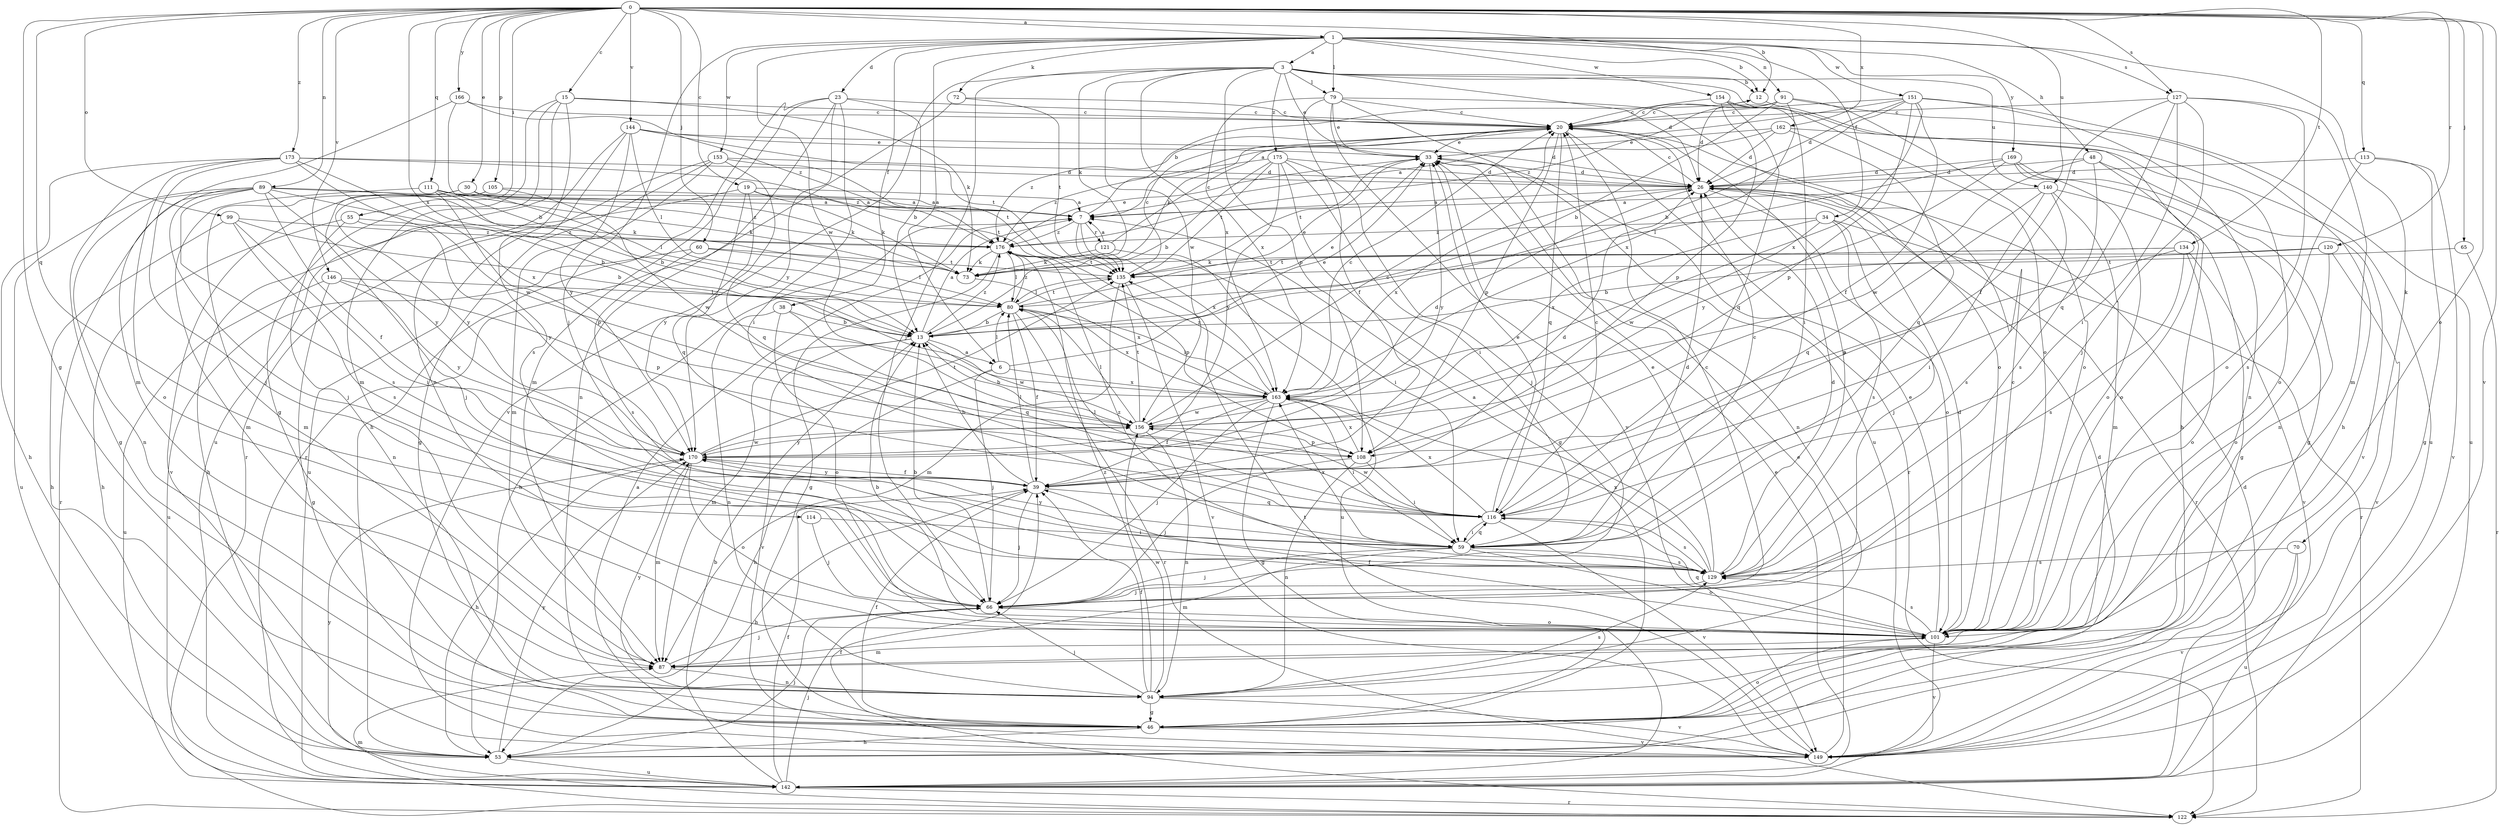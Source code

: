 strict digraph  {
0;
1;
3;
6;
7;
12;
13;
15;
19;
20;
23;
26;
30;
33;
34;
38;
39;
46;
48;
53;
55;
59;
60;
65;
66;
70;
72;
73;
79;
80;
87;
89;
91;
94;
99;
101;
105;
108;
111;
113;
114;
116;
120;
121;
122;
127;
129;
134;
135;
140;
142;
144;
146;
149;
151;
153;
154;
156;
162;
163;
166;
169;
170;
173;
175;
176;
0 -> 1  [label=a];
0 -> 12  [label=b];
0 -> 15  [label=c];
0 -> 19  [label=c];
0 -> 30  [label=e];
0 -> 46  [label=g];
0 -> 55  [label=i];
0 -> 60  [label=j];
0 -> 65  [label=j];
0 -> 89  [label=n];
0 -> 99  [label=o];
0 -> 101  [label=o];
0 -> 105  [label=p];
0 -> 111  [label=q];
0 -> 113  [label=q];
0 -> 114  [label=q];
0 -> 120  [label=r];
0 -> 127  [label=s];
0 -> 134  [label=t];
0 -> 140  [label=u];
0 -> 144  [label=v];
0 -> 146  [label=v];
0 -> 149  [label=v];
0 -> 162  [label=x];
0 -> 163  [label=x];
0 -> 166  [label=y];
0 -> 173  [label=z];
1 -> 3  [label=a];
1 -> 6  [label=a];
1 -> 12  [label=b];
1 -> 23  [label=d];
1 -> 34  [label=f];
1 -> 38  [label=f];
1 -> 48  [label=h];
1 -> 66  [label=j];
1 -> 70  [label=k];
1 -> 72  [label=k];
1 -> 79  [label=l];
1 -> 91  [label=n];
1 -> 127  [label=s];
1 -> 151  [label=w];
1 -> 153  [label=w];
1 -> 154  [label=w];
1 -> 156  [label=w];
1 -> 169  [label=y];
3 -> 12  [label=b];
3 -> 26  [label=d];
3 -> 33  [label=e];
3 -> 66  [label=j];
3 -> 73  [label=k];
3 -> 79  [label=l];
3 -> 101  [label=o];
3 -> 108  [label=p];
3 -> 140  [label=u];
3 -> 149  [label=v];
3 -> 156  [label=w];
3 -> 163  [label=x];
3 -> 175  [label=z];
6 -> 33  [label=e];
6 -> 53  [label=h];
6 -> 66  [label=j];
6 -> 80  [label=l];
6 -> 163  [label=x];
7 -> 12  [label=b];
7 -> 53  [label=h];
7 -> 59  [label=i];
7 -> 121  [label=r];
7 -> 163  [label=x];
7 -> 176  [label=z];
12 -> 20  [label=c];
12 -> 142  [label=u];
13 -> 6  [label=a];
13 -> 7  [label=a];
13 -> 33  [label=e];
13 -> 87  [label=m];
13 -> 149  [label=v];
13 -> 156  [label=w];
13 -> 176  [label=z];
15 -> 20  [label=c];
15 -> 46  [label=g];
15 -> 73  [label=k];
15 -> 87  [label=m];
15 -> 122  [label=r];
15 -> 142  [label=u];
19 -> 7  [label=a];
19 -> 53  [label=h];
19 -> 73  [label=k];
19 -> 116  [label=q];
19 -> 135  [label=t];
19 -> 170  [label=y];
20 -> 33  [label=e];
20 -> 73  [label=k];
20 -> 108  [label=p];
20 -> 116  [label=q];
20 -> 122  [label=r];
20 -> 129  [label=s];
20 -> 176  [label=z];
23 -> 13  [label=b];
23 -> 20  [label=c];
23 -> 53  [label=h];
23 -> 59  [label=i];
23 -> 87  [label=m];
23 -> 94  [label=n];
23 -> 170  [label=y];
26 -> 7  [label=a];
26 -> 20  [label=c];
26 -> 101  [label=o];
26 -> 122  [label=r];
26 -> 163  [label=x];
30 -> 7  [label=a];
30 -> 66  [label=j];
30 -> 73  [label=k];
30 -> 80  [label=l];
30 -> 87  [label=m];
33 -> 26  [label=d];
33 -> 94  [label=n];
33 -> 135  [label=t];
33 -> 170  [label=y];
34 -> 66  [label=j];
34 -> 122  [label=r];
34 -> 129  [label=s];
34 -> 156  [label=w];
34 -> 163  [label=x];
34 -> 176  [label=z];
38 -> 13  [label=b];
38 -> 94  [label=n];
38 -> 101  [label=o];
38 -> 116  [label=q];
39 -> 13  [label=b];
39 -> 26  [label=d];
39 -> 53  [label=h];
39 -> 66  [label=j];
39 -> 80  [label=l];
39 -> 116  [label=q];
39 -> 170  [label=y];
46 -> 26  [label=d];
46 -> 39  [label=f];
46 -> 53  [label=h];
46 -> 101  [label=o];
46 -> 149  [label=v];
48 -> 26  [label=d];
48 -> 94  [label=n];
48 -> 101  [label=o];
48 -> 129  [label=s];
48 -> 156  [label=w];
53 -> 66  [label=j];
53 -> 142  [label=u];
53 -> 170  [label=y];
55 -> 53  [label=h];
55 -> 94  [label=n];
55 -> 170  [label=y];
55 -> 176  [label=z];
59 -> 20  [label=c];
59 -> 26  [label=d];
59 -> 66  [label=j];
59 -> 87  [label=m];
59 -> 101  [label=o];
59 -> 116  [label=q];
59 -> 129  [label=s];
59 -> 163  [label=x];
59 -> 170  [label=y];
60 -> 80  [label=l];
60 -> 129  [label=s];
60 -> 135  [label=t];
60 -> 142  [label=u];
65 -> 122  [label=r];
65 -> 135  [label=t];
66 -> 13  [label=b];
66 -> 20  [label=c];
66 -> 101  [label=o];
70 -> 129  [label=s];
70 -> 142  [label=u];
70 -> 149  [label=v];
72 -> 20  [label=c];
72 -> 122  [label=r];
72 -> 135  [label=t];
73 -> 163  [label=x];
79 -> 20  [label=c];
79 -> 33  [label=e];
79 -> 39  [label=f];
79 -> 101  [label=o];
79 -> 142  [label=u];
79 -> 149  [label=v];
79 -> 163  [label=x];
80 -> 13  [label=b];
80 -> 33  [label=e];
80 -> 39  [label=f];
80 -> 122  [label=r];
80 -> 135  [label=t];
80 -> 163  [label=x];
80 -> 176  [label=z];
87 -> 66  [label=j];
87 -> 94  [label=n];
89 -> 7  [label=a];
89 -> 13  [label=b];
89 -> 39  [label=f];
89 -> 66  [label=j];
89 -> 73  [label=k];
89 -> 94  [label=n];
89 -> 122  [label=r];
89 -> 129  [label=s];
89 -> 142  [label=u];
89 -> 170  [label=y];
91 -> 13  [label=b];
91 -> 20  [label=c];
91 -> 26  [label=d];
91 -> 53  [label=h];
91 -> 101  [label=o];
91 -> 163  [label=x];
91 -> 176  [label=z];
94 -> 39  [label=f];
94 -> 46  [label=g];
94 -> 66  [label=j];
94 -> 129  [label=s];
94 -> 149  [label=v];
94 -> 156  [label=w];
94 -> 170  [label=y];
94 -> 176  [label=z];
99 -> 13  [label=b];
99 -> 53  [label=h];
99 -> 59  [label=i];
99 -> 129  [label=s];
99 -> 176  [label=z];
101 -> 13  [label=b];
101 -> 20  [label=c];
101 -> 26  [label=d];
101 -> 33  [label=e];
101 -> 39  [label=f];
101 -> 87  [label=m];
101 -> 116  [label=q];
101 -> 129  [label=s];
101 -> 149  [label=v];
105 -> 7  [label=a];
105 -> 149  [label=v];
105 -> 156  [label=w];
105 -> 170  [label=y];
108 -> 59  [label=i];
108 -> 66  [label=j];
108 -> 94  [label=n];
108 -> 163  [label=x];
111 -> 7  [label=a];
111 -> 13  [label=b];
111 -> 73  [label=k];
111 -> 87  [label=m];
111 -> 108  [label=p];
111 -> 176  [label=z];
113 -> 26  [label=d];
113 -> 46  [label=g];
113 -> 129  [label=s];
113 -> 149  [label=v];
114 -> 59  [label=i];
114 -> 66  [label=j];
116 -> 20  [label=c];
116 -> 33  [label=e];
116 -> 59  [label=i];
116 -> 80  [label=l];
116 -> 129  [label=s];
116 -> 149  [label=v];
116 -> 156  [label=w];
116 -> 163  [label=x];
120 -> 13  [label=b];
120 -> 101  [label=o];
120 -> 135  [label=t];
120 -> 149  [label=v];
121 -> 7  [label=a];
121 -> 20  [label=c];
121 -> 73  [label=k];
121 -> 142  [label=u];
122 -> 39  [label=f];
122 -> 87  [label=m];
127 -> 20  [label=c];
127 -> 39  [label=f];
127 -> 59  [label=i];
127 -> 66  [label=j];
127 -> 87  [label=m];
127 -> 101  [label=o];
127 -> 116  [label=q];
129 -> 7  [label=a];
129 -> 26  [label=d];
129 -> 33  [label=e];
129 -> 66  [label=j];
129 -> 163  [label=x];
129 -> 176  [label=z];
134 -> 73  [label=k];
134 -> 101  [label=o];
134 -> 108  [label=p];
134 -> 129  [label=s];
134 -> 135  [label=t];
134 -> 149  [label=v];
135 -> 20  [label=c];
135 -> 80  [label=l];
135 -> 87  [label=m];
135 -> 149  [label=v];
140 -> 7  [label=a];
140 -> 46  [label=g];
140 -> 59  [label=i];
140 -> 87  [label=m];
140 -> 116  [label=q];
140 -> 129  [label=s];
142 -> 13  [label=b];
142 -> 26  [label=d];
142 -> 33  [label=e];
142 -> 39  [label=f];
142 -> 66  [label=j];
142 -> 122  [label=r];
142 -> 170  [label=y];
144 -> 26  [label=d];
144 -> 33  [label=e];
144 -> 80  [label=l];
144 -> 101  [label=o];
144 -> 129  [label=s];
144 -> 135  [label=t];
144 -> 170  [label=y];
146 -> 46  [label=g];
146 -> 80  [label=l];
146 -> 108  [label=p];
146 -> 142  [label=u];
146 -> 170  [label=y];
149 -> 7  [label=a];
149 -> 33  [label=e];
149 -> 135  [label=t];
151 -> 7  [label=a];
151 -> 13  [label=b];
151 -> 20  [label=c];
151 -> 26  [label=d];
151 -> 39  [label=f];
151 -> 94  [label=n];
151 -> 108  [label=p];
151 -> 142  [label=u];
151 -> 163  [label=x];
153 -> 26  [label=d];
153 -> 46  [label=g];
153 -> 87  [label=m];
153 -> 116  [label=q];
153 -> 135  [label=t];
153 -> 142  [label=u];
154 -> 20  [label=c];
154 -> 53  [label=h];
154 -> 59  [label=i];
154 -> 108  [label=p];
154 -> 116  [label=q];
156 -> 13  [label=b];
156 -> 20  [label=c];
156 -> 26  [label=d];
156 -> 80  [label=l];
156 -> 94  [label=n];
156 -> 108  [label=p];
156 -> 135  [label=t];
156 -> 170  [label=y];
162 -> 7  [label=a];
162 -> 26  [label=d];
162 -> 33  [label=e];
162 -> 101  [label=o];
162 -> 116  [label=q];
163 -> 20  [label=c];
163 -> 39  [label=f];
163 -> 46  [label=g];
163 -> 59  [label=i];
163 -> 66  [label=j];
163 -> 80  [label=l];
163 -> 156  [label=w];
163 -> 176  [label=z];
166 -> 13  [label=b];
166 -> 20  [label=c];
166 -> 87  [label=m];
166 -> 176  [label=z];
169 -> 26  [label=d];
169 -> 46  [label=g];
169 -> 80  [label=l];
169 -> 101  [label=o];
169 -> 149  [label=v];
169 -> 170  [label=y];
170 -> 39  [label=f];
170 -> 53  [label=h];
170 -> 87  [label=m];
170 -> 101  [label=o];
170 -> 135  [label=t];
170 -> 156  [label=w];
173 -> 26  [label=d];
173 -> 46  [label=g];
173 -> 53  [label=h];
173 -> 66  [label=j];
173 -> 101  [label=o];
173 -> 156  [label=w];
173 -> 163  [label=x];
173 -> 176  [label=z];
175 -> 13  [label=b];
175 -> 26  [label=d];
175 -> 46  [label=g];
175 -> 59  [label=i];
175 -> 66  [label=j];
175 -> 135  [label=t];
175 -> 170  [label=y];
175 -> 176  [label=z];
176 -> 33  [label=e];
176 -> 46  [label=g];
176 -> 73  [label=k];
176 -> 80  [label=l];
176 -> 108  [label=p];
176 -> 135  [label=t];
}
